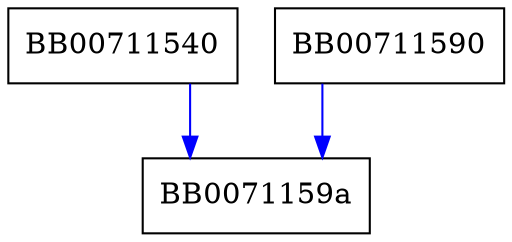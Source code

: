 digraph _aesni_encrypt8 {
  node [shape="box"];
  graph [splines=ortho];
  BB00711540 -> BB0071159a [color="blue"];
  BB00711590 -> BB0071159a [color="blue"];
}